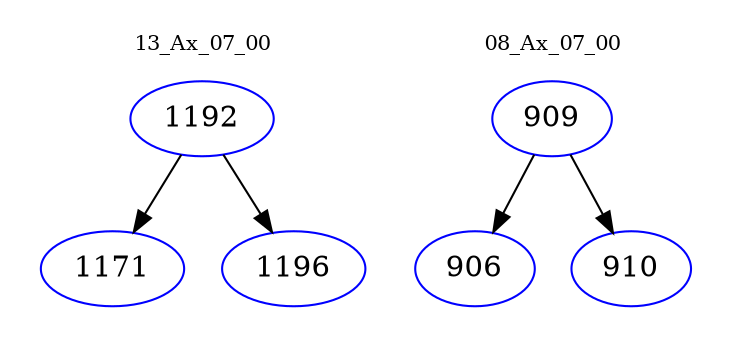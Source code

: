 digraph{
subgraph cluster_0 {
color = white
label = "13_Ax_07_00";
fontsize=10;
T0_1192 [label="1192", color="blue"]
T0_1192 -> T0_1171 [color="black"]
T0_1171 [label="1171", color="blue"]
T0_1192 -> T0_1196 [color="black"]
T0_1196 [label="1196", color="blue"]
}
subgraph cluster_1 {
color = white
label = "08_Ax_07_00";
fontsize=10;
T1_909 [label="909", color="blue"]
T1_909 -> T1_906 [color="black"]
T1_906 [label="906", color="blue"]
T1_909 -> T1_910 [color="black"]
T1_910 [label="910", color="blue"]
}
}
